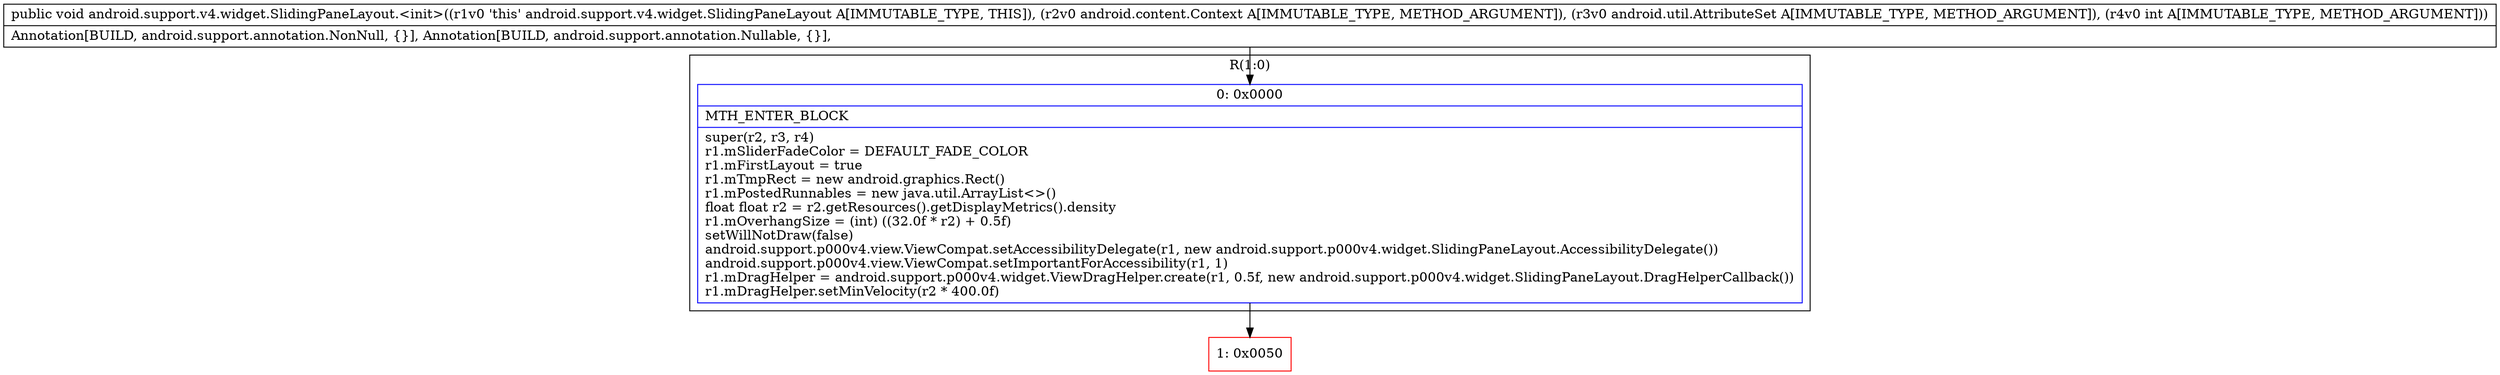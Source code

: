 digraph "CFG forandroid.support.v4.widget.SlidingPaneLayout.\<init\>(Landroid\/content\/Context;Landroid\/util\/AttributeSet;I)V" {
subgraph cluster_Region_703138772 {
label = "R(1:0)";
node [shape=record,color=blue];
Node_0 [shape=record,label="{0\:\ 0x0000|MTH_ENTER_BLOCK\l|super(r2, r3, r4)\lr1.mSliderFadeColor = DEFAULT_FADE_COLOR\lr1.mFirstLayout = true\lr1.mTmpRect = new android.graphics.Rect()\lr1.mPostedRunnables = new java.util.ArrayList\<\>()\lfloat float r2 = r2.getResources().getDisplayMetrics().density\lr1.mOverhangSize = (int) ((32.0f * r2) + 0.5f)\lsetWillNotDraw(false)\landroid.support.p000v4.view.ViewCompat.setAccessibilityDelegate(r1, new android.support.p000v4.widget.SlidingPaneLayout.AccessibilityDelegate())\landroid.support.p000v4.view.ViewCompat.setImportantForAccessibility(r1, 1)\lr1.mDragHelper = android.support.p000v4.widget.ViewDragHelper.create(r1, 0.5f, new android.support.p000v4.widget.SlidingPaneLayout.DragHelperCallback())\lr1.mDragHelper.setMinVelocity(r2 * 400.0f)\l}"];
}
Node_1 [shape=record,color=red,label="{1\:\ 0x0050}"];
MethodNode[shape=record,label="{public void android.support.v4.widget.SlidingPaneLayout.\<init\>((r1v0 'this' android.support.v4.widget.SlidingPaneLayout A[IMMUTABLE_TYPE, THIS]), (r2v0 android.content.Context A[IMMUTABLE_TYPE, METHOD_ARGUMENT]), (r3v0 android.util.AttributeSet A[IMMUTABLE_TYPE, METHOD_ARGUMENT]), (r4v0 int A[IMMUTABLE_TYPE, METHOD_ARGUMENT]))  | Annotation[BUILD, android.support.annotation.NonNull, \{\}], Annotation[BUILD, android.support.annotation.Nullable, \{\}], \l}"];
MethodNode -> Node_0;
Node_0 -> Node_1;
}

